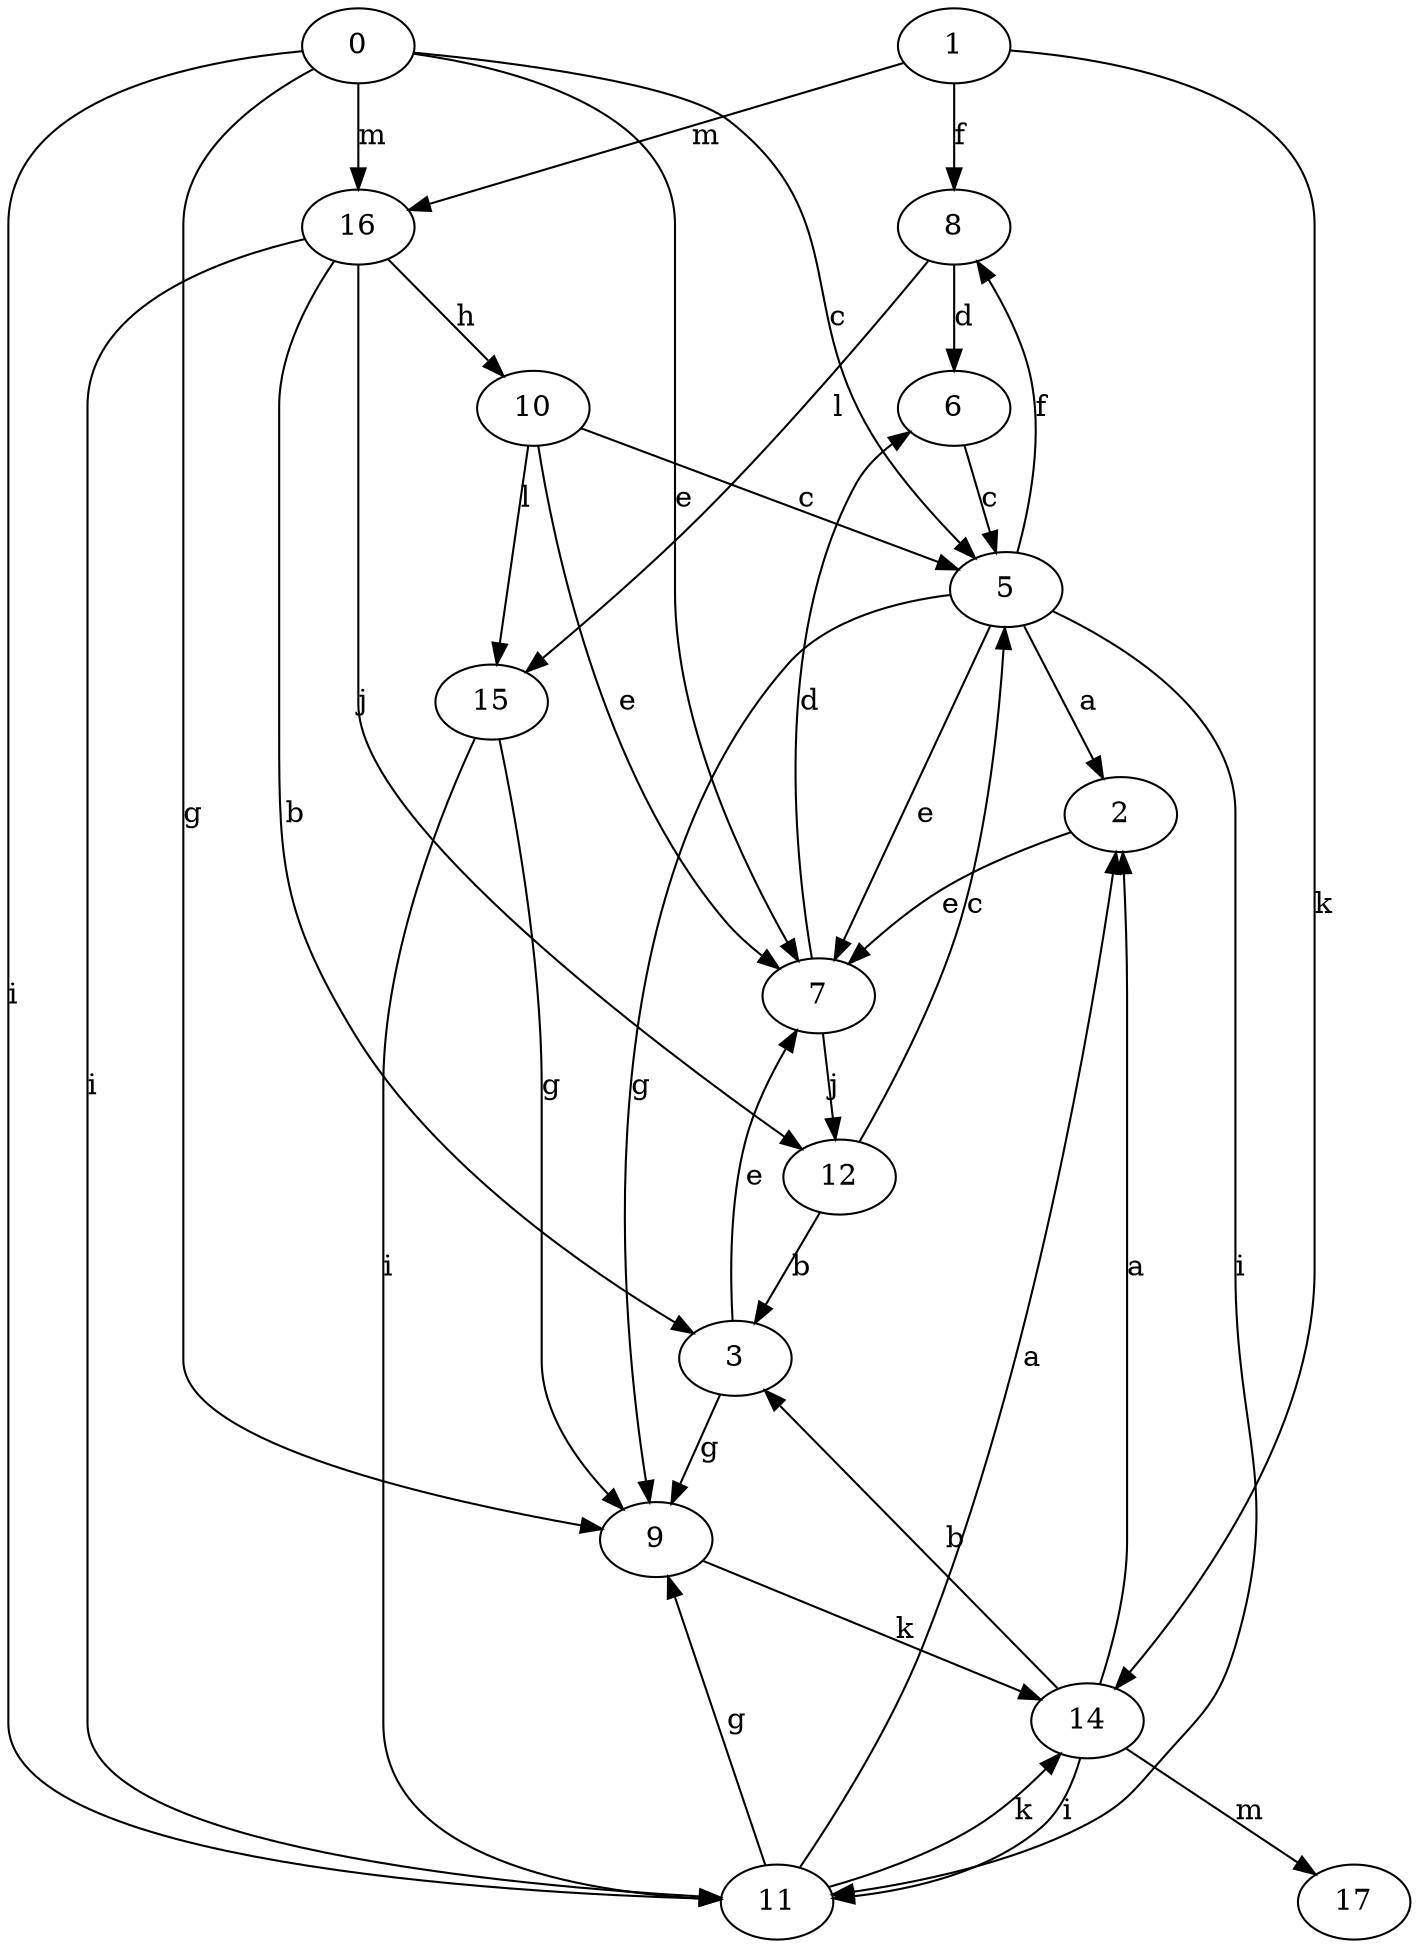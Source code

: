 strict digraph  {
1;
2;
3;
5;
6;
7;
8;
9;
10;
11;
12;
0;
14;
15;
16;
17;
1 -> 8  [label=f];
1 -> 14  [label=k];
1 -> 16  [label=m];
2 -> 7  [label=e];
3 -> 7  [label=e];
3 -> 9  [label=g];
5 -> 2  [label=a];
5 -> 7  [label=e];
5 -> 8  [label=f];
5 -> 9  [label=g];
5 -> 11  [label=i];
6 -> 5  [label=c];
7 -> 6  [label=d];
7 -> 12  [label=j];
8 -> 6  [label=d];
8 -> 15  [label=l];
9 -> 14  [label=k];
10 -> 5  [label=c];
10 -> 7  [label=e];
10 -> 15  [label=l];
11 -> 2  [label=a];
11 -> 9  [label=g];
11 -> 14  [label=k];
12 -> 3  [label=b];
12 -> 5  [label=c];
0 -> 5  [label=c];
0 -> 7  [label=e];
0 -> 9  [label=g];
0 -> 11  [label=i];
0 -> 16  [label=m];
14 -> 2  [label=a];
14 -> 3  [label=b];
14 -> 11  [label=i];
14 -> 17  [label=m];
15 -> 9  [label=g];
15 -> 11  [label=i];
16 -> 3  [label=b];
16 -> 10  [label=h];
16 -> 11  [label=i];
16 -> 12  [label=j];
}
